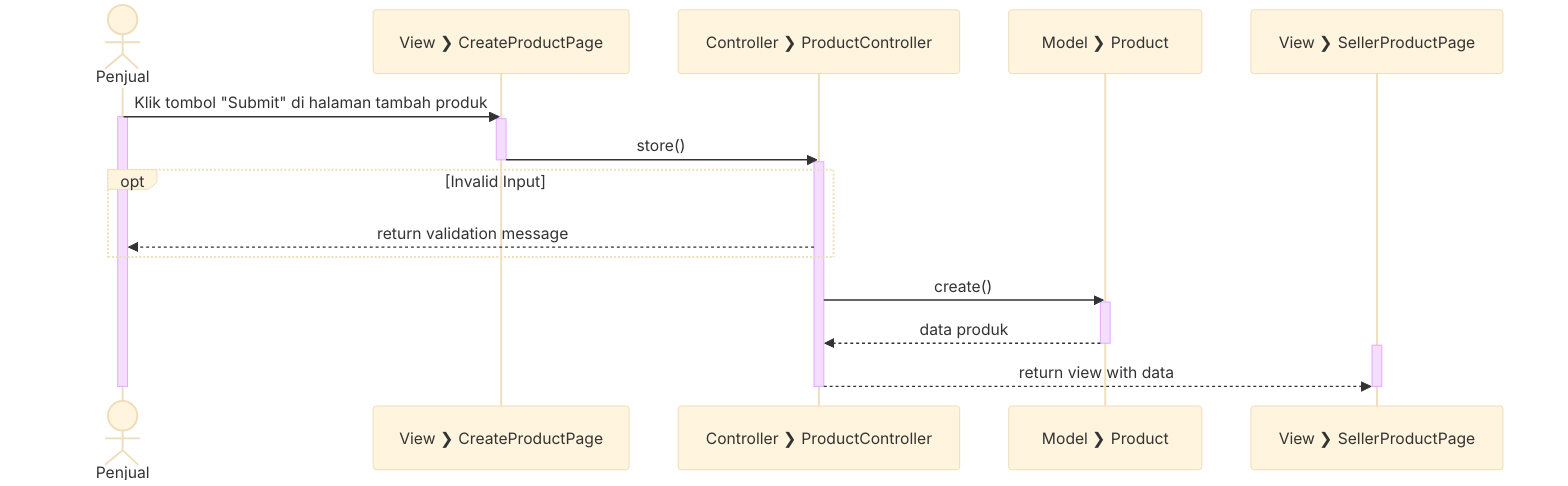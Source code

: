 %%{init: {'theme': 'base', 'themeVariables': { 'fontSize': '16px', 'fontFamily': 'Inter'}}}%%
sequenceDiagram
  actor Penjual
  participant V_CP as View #10095; CreateProductPage
  participant C_P as Controller #10095; ProductController
  participant M_P as Model #10095; Product
  participant V_SP as View #10095; SellerProductPage


  Penjual->>V_CP: Klik tombol "Submit" di halaman tambah produk
  activate Penjual

  activate V_CP

  V_CP->>C_P: store()

  deactivate V_CP

  activate C_P

  opt Invalid Input
    C_P-->>Penjual: return validation message
  end

  C_P->>M_P: create()

  activate M_P

  M_P-->>C_P: data produk

  deactivate M_P

  activate V_SP
  C_P-->>V_SP: return view with data
  deactivate V_SP

  deactivate C_P
  deactivate Penjual